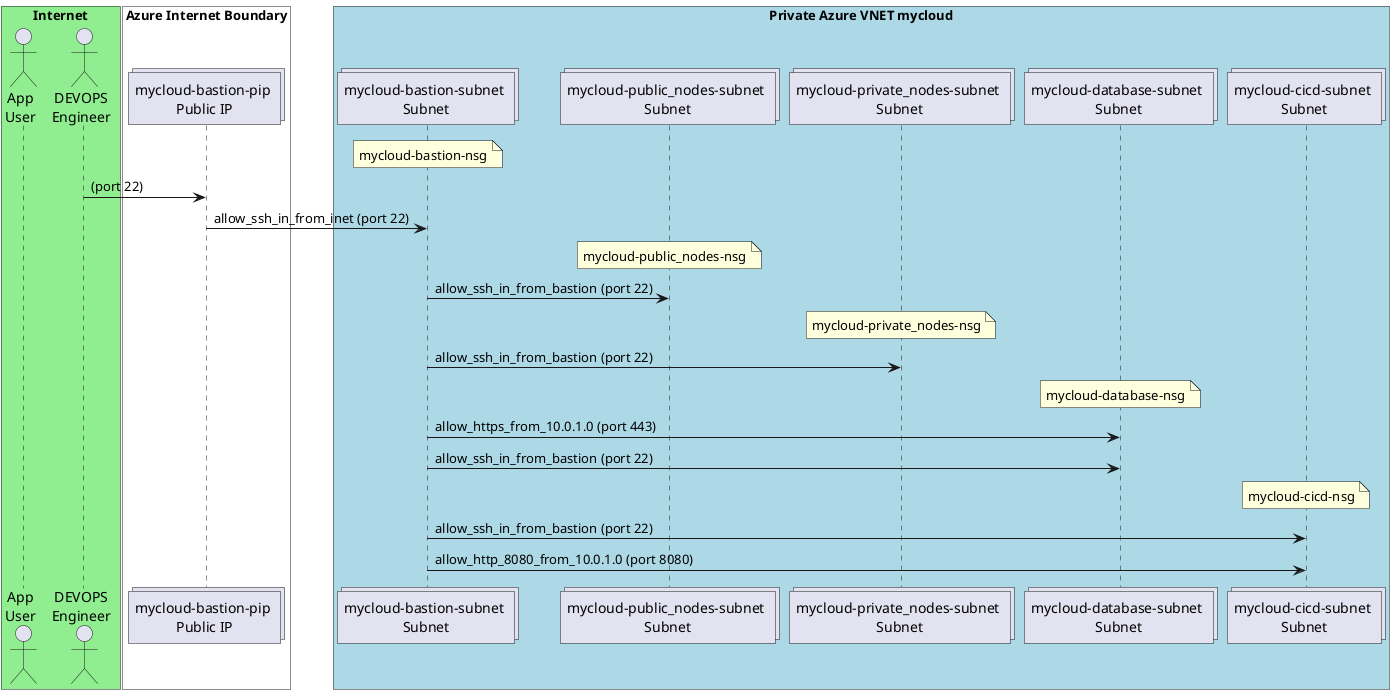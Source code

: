 @startuml

box "Internet" #LightGreen
  actor "App\nUser" as user1
  actor "DEVOPS\nEngineer" as devops1
end box

box "Azure Internet Boundary" #White

  collections "mycloud-bastion-pip \nPublic IP" as idZ8GGdk

end box

box "Private Azure VNET mycloud" #LightBlue

  collections "mycloud-bastion-subnet \nSubnet" as idZ8b1nD
  collections "mycloud-public_nodes-subnet \nSubnet" as id1iwWyU
  collections "mycloud-private_nodes-subnet \nSubnet" as idZ2lFNY6
  collections "mycloud-database-subnet \nSubnet" as idZcqWru
  collections "mycloud-cicd-subnet \nSubnet" as idnuLwH

end box


note over idZ8b1nD: mycloud-bastion-nsg
idZ8GGdk <- devops1 : (port 22) 
idZ8b1nD <- idZ8GGdk : allow_ssh_in_from_inet (port 22) 
note over id1iwWyU: mycloud-public_nodes-nsg
id1iwWyU <- idZ8b1nD : allow_ssh_in_from_bastion (port 22) 
note over idZ2lFNY6: mycloud-private_nodes-nsg
idZ2lFNY6 <- idZ8b1nD : allow_ssh_in_from_bastion (port 22) 
note over idZcqWru: mycloud-database-nsg
idZcqWru <- idZ8b1nD : allow_https_from_10.0.1.0 (port 443) 
idZcqWru <- idZ8b1nD : allow_ssh_in_from_bastion (port 22) 
note over idnuLwH: mycloud-cicd-nsg
idnuLwH <- idZ8b1nD : allow_ssh_in_from_bastion (port 22) 
idnuLwH <- idZ8b1nD : allow_http_8080_from_10.0.1.0 (port 8080) 
@enduml
